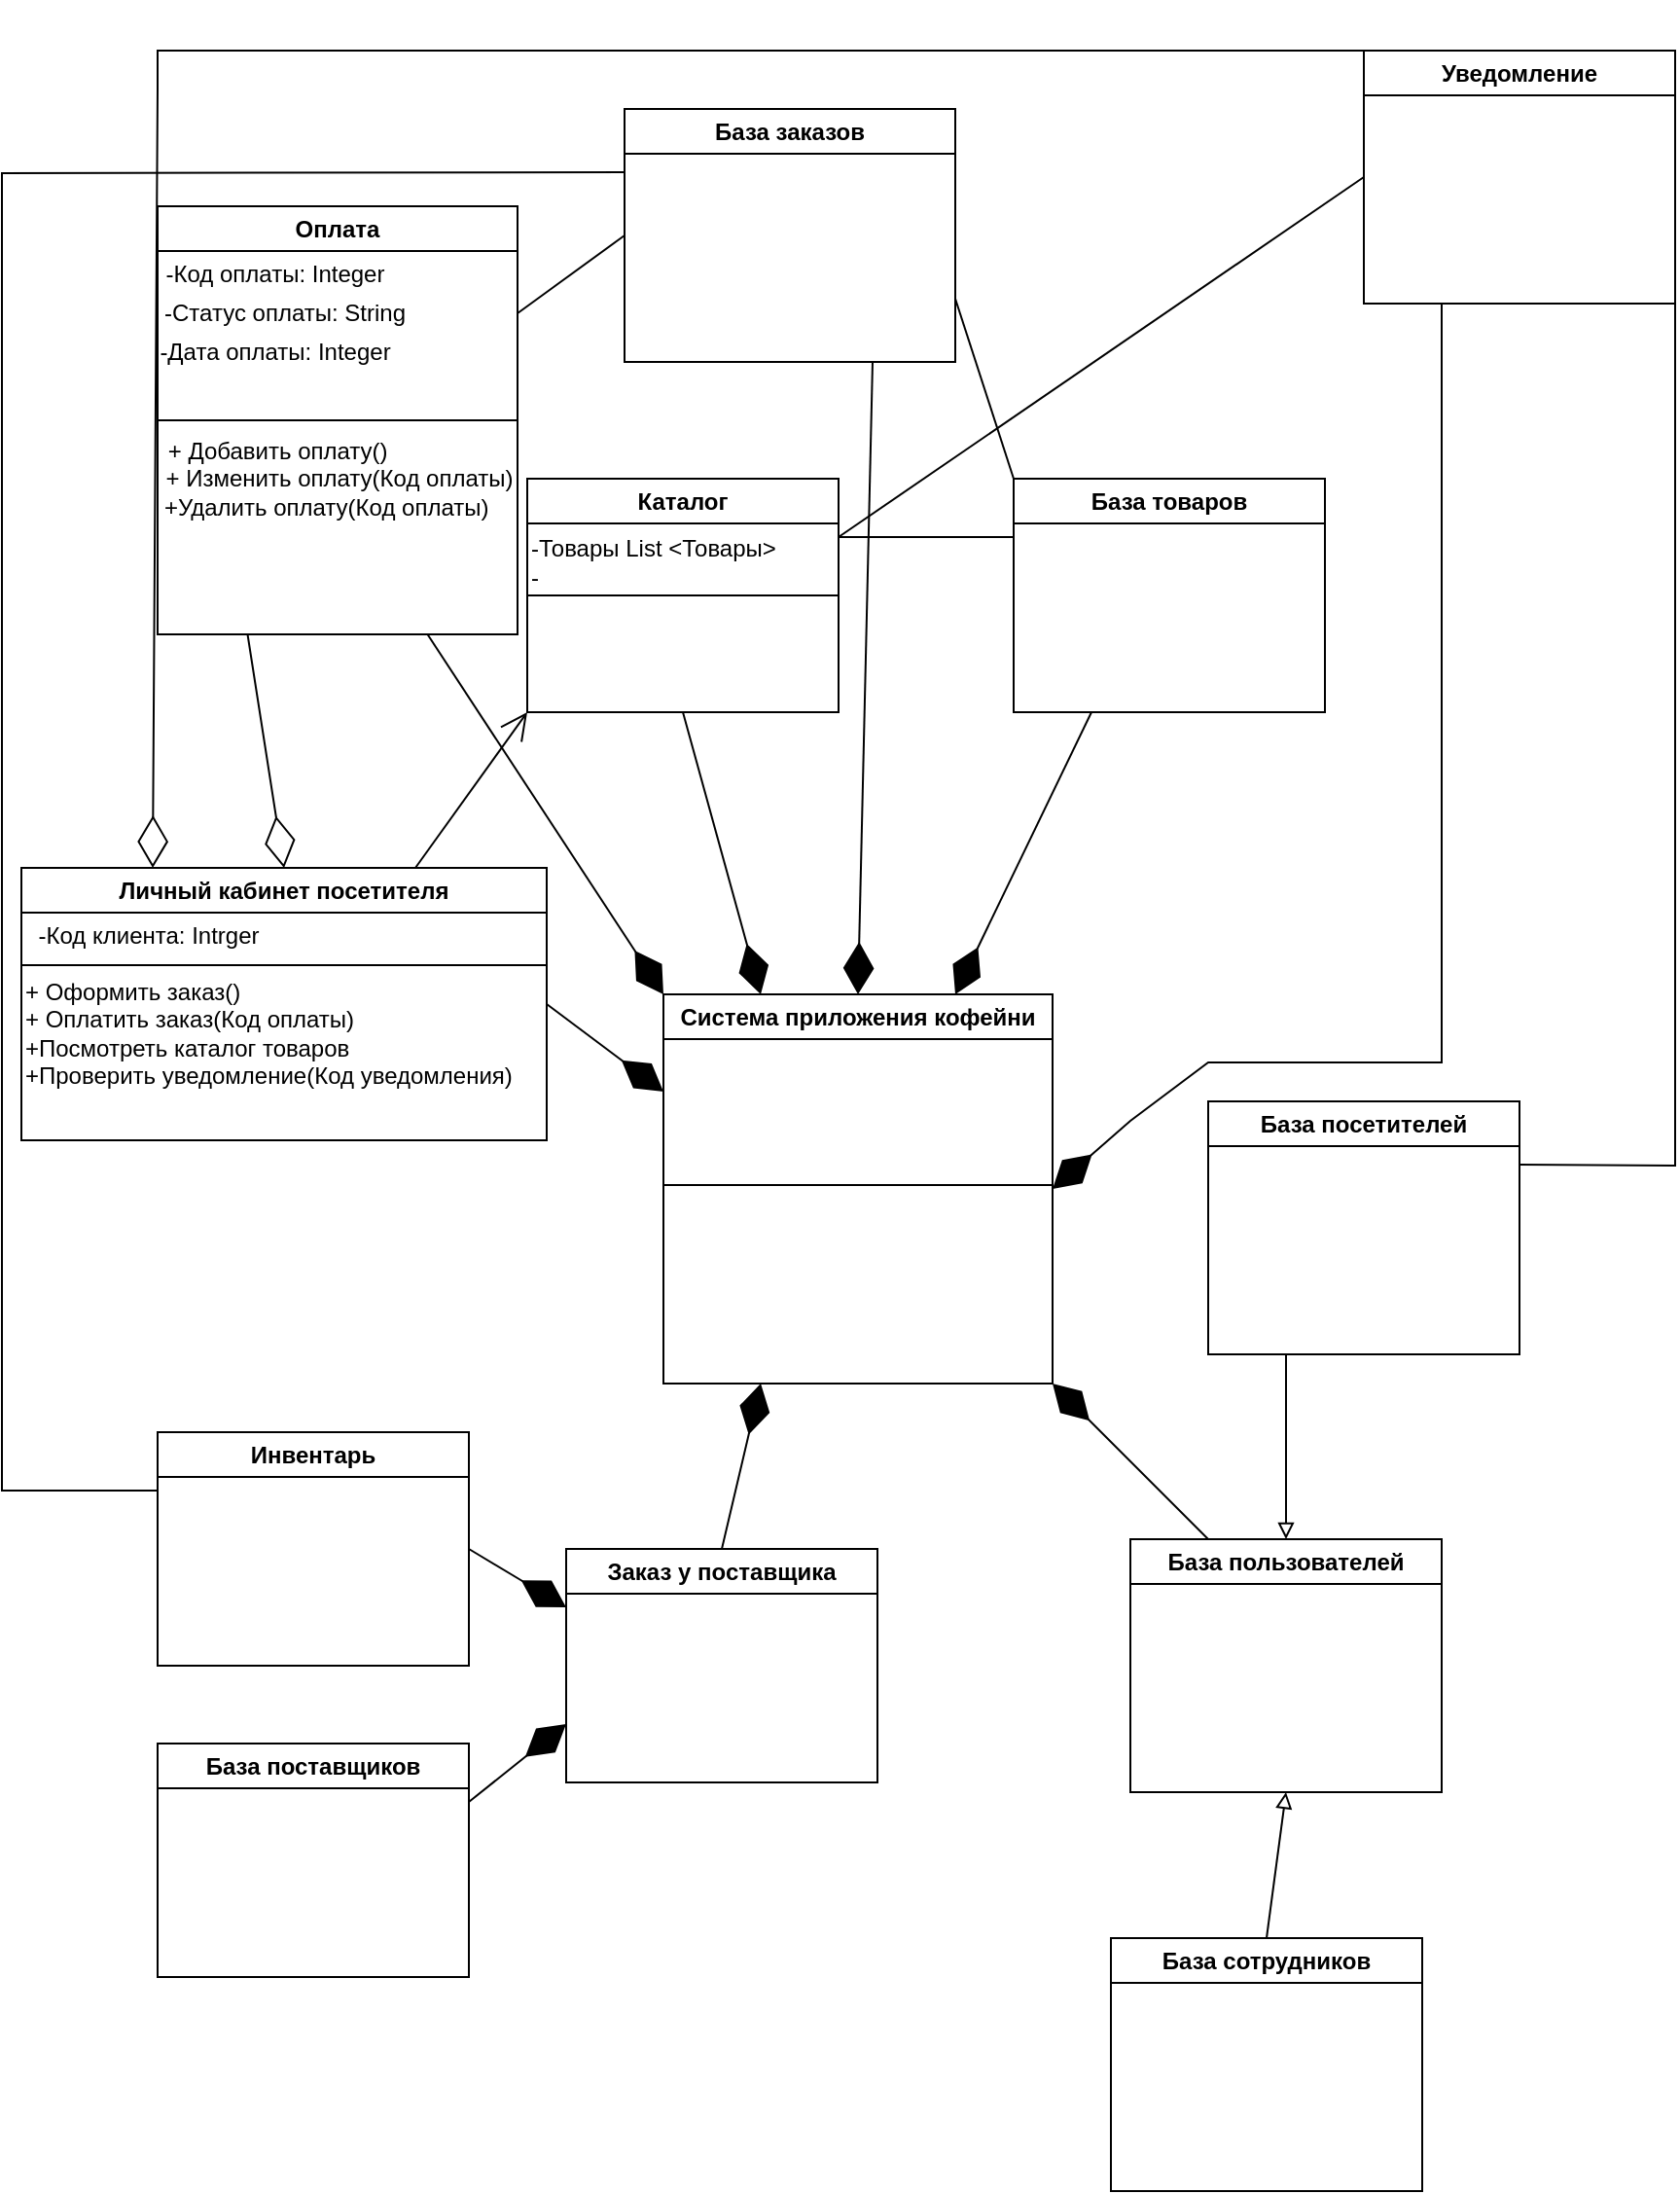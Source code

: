 <mxfile version="26.2.14">
  <diagram name="Страница — 1" id="EunMl4SevoFHpU-XDsfM">
    <mxGraphModel dx="403" dy="1844" grid="1" gridSize="10" guides="1" tooltips="1" connect="1" arrows="1" fold="1" page="1" pageScale="1" pageWidth="827" pageHeight="1169" math="0" shadow="0">
      <root>
        <mxCell id="0" />
        <mxCell id="1" parent="0" />
        <mxCell id="ZKrvtM32GSq0_KtgD34R-1" value="Личный кабинет посетителя" style="swimlane;whiteSpace=wrap;html=1;" vertex="1" parent="1">
          <mxGeometry x="30" y="420" width="270" height="140" as="geometry">
            <mxRectangle x="110" y="260" width="200" height="30" as="alternateBounds" />
          </mxGeometry>
        </mxCell>
        <mxCell id="ZKrvtM32GSq0_KtgD34R-2" value="" style="endArrow=none;html=1;rounded=0;entryX=0;entryY=0.5;entryDx=0;entryDy=0;" edge="1" parent="ZKrvtM32GSq0_KtgD34R-1">
          <mxGeometry width="50" height="50" relative="1" as="geometry">
            <mxPoint x="270" y="50" as="sourcePoint" />
            <mxPoint y="50" as="targetPoint" />
          </mxGeometry>
        </mxCell>
        <mxCell id="ZKrvtM32GSq0_KtgD34R-44" value="-Код клиента: Intrger" style="text;html=1;align=center;verticalAlign=middle;resizable=0;points=[];autosize=1;strokeColor=none;fillColor=none;" vertex="1" parent="ZKrvtM32GSq0_KtgD34R-1">
          <mxGeometry x="-5" y="20" width="140" height="30" as="geometry" />
        </mxCell>
        <mxCell id="ZKrvtM32GSq0_KtgD34R-45" value="+ Оформить заказ()&amp;nbsp; &amp;nbsp; &amp;nbsp; &amp;nbsp; &amp;nbsp; &amp;nbsp; &amp;nbsp; &amp;nbsp; &amp;nbsp;&lt;div&gt;+ Оплатить заказ(Код оплаты)&lt;/div&gt;&lt;div style=&quot;&quot;&gt;+Посмотреть каталог товаров&lt;/div&gt;&lt;div style=&quot;&quot;&gt;+Проверить уведомление(Код уведомления)&lt;/div&gt;" style="text;html=1;align=left;verticalAlign=middle;resizable=0;points=[];autosize=1;strokeColor=none;fillColor=none;" vertex="1" parent="ZKrvtM32GSq0_KtgD34R-1">
          <mxGeometry y="50" width="270" height="70" as="geometry" />
        </mxCell>
        <mxCell id="ZKrvtM32GSq0_KtgD34R-3" value="Оплата" style="swimlane;whiteSpace=wrap;html=1;" vertex="1" parent="1">
          <mxGeometry x="100" y="80" width="185" height="220" as="geometry">
            <mxRectangle x="110" y="260" width="200" height="30" as="alternateBounds" />
          </mxGeometry>
        </mxCell>
        <mxCell id="ZKrvtM32GSq0_KtgD34R-40" value="-Код оплаты: Integer" style="text;html=1;align=center;verticalAlign=middle;resizable=0;points=[];autosize=1;strokeColor=none;fillColor=none;" vertex="1" parent="ZKrvtM32GSq0_KtgD34R-3">
          <mxGeometry x="-10" y="20" width="140" height="30" as="geometry" />
        </mxCell>
        <mxCell id="ZKrvtM32GSq0_KtgD34R-41" value="-Статус оплаты: String" style="text;html=1;align=center;verticalAlign=middle;resizable=0;points=[];autosize=1;strokeColor=none;fillColor=none;" vertex="1" parent="ZKrvtM32GSq0_KtgD34R-3">
          <mxGeometry x="-10" y="40" width="150" height="30" as="geometry" />
        </mxCell>
        <mxCell id="ZKrvtM32GSq0_KtgD34R-42" value="-Дата оплаты: Integer" style="text;html=1;align=center;verticalAlign=middle;resizable=0;points=[];autosize=1;strokeColor=none;fillColor=none;" vertex="1" parent="ZKrvtM32GSq0_KtgD34R-3">
          <mxGeometry x="-10" y="60" width="140" height="30" as="geometry" />
        </mxCell>
        <mxCell id="ZKrvtM32GSq0_KtgD34R-43" value="+ Добавить оплату()&amp;nbsp; &amp;nbsp; &amp;nbsp; &amp;nbsp; &amp;nbsp; &amp;nbsp; &amp;nbsp; &amp;nbsp; &amp;nbsp; &amp;nbsp;&lt;div&gt;+ Изменить оплату(Код оплаты)&lt;/div&gt;&lt;div&gt;+Удалить оплату(Код оплаты)&amp;nbsp; &amp;nbsp;&amp;nbsp;&lt;/div&gt;" style="text;html=1;align=center;verticalAlign=middle;resizable=0;points=[];autosize=1;strokeColor=none;fillColor=none;" vertex="1" parent="ZKrvtM32GSq0_KtgD34R-3">
          <mxGeometry x="-7.5" y="110" width="200" height="60" as="geometry" />
        </mxCell>
        <mxCell id="ZKrvtM32GSq0_KtgD34R-4" value="База заказов" style="swimlane;whiteSpace=wrap;html=1;" vertex="1" parent="1">
          <mxGeometry x="340" y="30" width="170" height="130" as="geometry">
            <mxRectangle x="110" y="260" width="200" height="30" as="alternateBounds" />
          </mxGeometry>
        </mxCell>
        <mxCell id="ZKrvtM32GSq0_KtgD34R-5" value="База посетителей" style="swimlane;whiteSpace=wrap;html=1;" vertex="1" parent="1">
          <mxGeometry x="640" y="540" width="160" height="130" as="geometry">
            <mxRectangle x="110" y="260" width="200" height="30" as="alternateBounds" />
          </mxGeometry>
        </mxCell>
        <mxCell id="ZKrvtM32GSq0_KtgD34R-6" value="База сотрудников" style="swimlane;whiteSpace=wrap;html=1;" vertex="1" parent="1">
          <mxGeometry x="590" y="970" width="160" height="130" as="geometry">
            <mxRectangle x="110" y="260" width="200" height="30" as="alternateBounds" />
          </mxGeometry>
        </mxCell>
        <mxCell id="ZKrvtM32GSq0_KtgD34R-7" value="Система приложения кофейни" style="swimlane;whiteSpace=wrap;html=1;" vertex="1" parent="1">
          <mxGeometry x="360" y="485" width="200" height="200" as="geometry">
            <mxRectangle x="110" y="260" width="200" height="30" as="alternateBounds" />
          </mxGeometry>
        </mxCell>
        <mxCell id="ZKrvtM32GSq0_KtgD34R-38" value="" style="endArrow=none;html=1;rounded=0;entryX=0;entryY=0.5;entryDx=0;entryDy=0;exitX=1;exitY=0.5;exitDx=0;exitDy=0;" edge="1" parent="ZKrvtM32GSq0_KtgD34R-7">
          <mxGeometry width="50" height="50" relative="1" as="geometry">
            <mxPoint x="200" y="98" as="sourcePoint" />
            <mxPoint y="98" as="targetPoint" />
          </mxGeometry>
        </mxCell>
        <mxCell id="ZKrvtM32GSq0_KtgD34R-8" value="База пользователей" style="swimlane;whiteSpace=wrap;html=1;" vertex="1" parent="1">
          <mxGeometry x="600" y="765" width="160" height="130" as="geometry">
            <mxRectangle x="110" y="260" width="200" height="30" as="alternateBounds" />
          </mxGeometry>
        </mxCell>
        <mxCell id="ZKrvtM32GSq0_KtgD34R-9" value="Уведомление" style="swimlane;whiteSpace=wrap;html=1;" vertex="1" parent="1">
          <mxGeometry x="720" width="160" height="130" as="geometry">
            <mxRectangle x="110" y="260" width="200" height="30" as="alternateBounds" />
          </mxGeometry>
        </mxCell>
        <mxCell id="ZKrvtM32GSq0_KtgD34R-10" value="Инвентарь" style="swimlane;whiteSpace=wrap;html=1;" vertex="1" parent="1">
          <mxGeometry x="100" y="710" width="160" height="120" as="geometry">
            <mxRectangle x="110" y="260" width="200" height="30" as="alternateBounds" />
          </mxGeometry>
        </mxCell>
        <mxCell id="ZKrvtM32GSq0_KtgD34R-11" value="База поставщиков" style="swimlane;whiteSpace=wrap;html=1;" vertex="1" parent="1">
          <mxGeometry x="100" y="870" width="160" height="120" as="geometry">
            <mxRectangle x="110" y="260" width="200" height="30" as="alternateBounds" />
          </mxGeometry>
        </mxCell>
        <mxCell id="ZKrvtM32GSq0_KtgD34R-12" value="Заказ у поставщика" style="swimlane;whiteSpace=wrap;html=1;" vertex="1" parent="1">
          <mxGeometry x="310" y="770" width="160" height="120" as="geometry">
            <mxRectangle x="110" y="260" width="200" height="30" as="alternateBounds" />
          </mxGeometry>
        </mxCell>
        <mxCell id="ZKrvtM32GSq0_KtgD34R-13" value="Каталог" style="swimlane;whiteSpace=wrap;html=1;" vertex="1" parent="1">
          <mxGeometry x="290" y="220" width="160" height="120" as="geometry">
            <mxRectangle x="110" y="260" width="200" height="30" as="alternateBounds" />
          </mxGeometry>
        </mxCell>
        <mxCell id="ZKrvtM32GSq0_KtgD34R-49" value="-Товары List &amp;lt;Товары&amp;gt;&lt;div&gt;-&lt;/div&gt;" style="text;html=1;align=left;verticalAlign=middle;resizable=0;points=[];autosize=1;strokeColor=none;fillColor=none;" vertex="1" parent="ZKrvtM32GSq0_KtgD34R-13">
          <mxGeometry y="23" width="150" height="40" as="geometry" />
        </mxCell>
        <mxCell id="ZKrvtM32GSq0_KtgD34R-14" value="База товаров" style="swimlane;whiteSpace=wrap;html=1;" vertex="1" parent="1">
          <mxGeometry x="540" y="220" width="160" height="120" as="geometry">
            <mxRectangle x="110" y="260" width="200" height="30" as="alternateBounds" />
          </mxGeometry>
        </mxCell>
        <mxCell id="ZKrvtM32GSq0_KtgD34R-16" value="" style="endArrow=diamondThin;endFill=1;endSize=24;html=1;rounded=0;exitX=1;exitY=0.5;exitDx=0;exitDy=0;entryX=0;entryY=0.25;entryDx=0;entryDy=0;" edge="1" parent="1" source="ZKrvtM32GSq0_KtgD34R-1" target="ZKrvtM32GSq0_KtgD34R-7">
          <mxGeometry width="160" relative="1" as="geometry">
            <mxPoint x="270" y="520" as="sourcePoint" />
            <mxPoint x="430" y="520" as="targetPoint" />
          </mxGeometry>
        </mxCell>
        <mxCell id="ZKrvtM32GSq0_KtgD34R-17" value="" style="endArrow=diamondThin;endFill=1;endSize=24;html=1;rounded=0;exitX=0.5;exitY=1;exitDx=0;exitDy=0;entryX=0.25;entryY=0;entryDx=0;entryDy=0;" edge="1" parent="1" source="ZKrvtM32GSq0_KtgD34R-13" target="ZKrvtM32GSq0_KtgD34R-7">
          <mxGeometry width="160" relative="1" as="geometry">
            <mxPoint x="260" y="500" as="sourcePoint" />
            <mxPoint x="370" y="545" as="targetPoint" />
          </mxGeometry>
        </mxCell>
        <mxCell id="ZKrvtM32GSq0_KtgD34R-18" value="" style="endArrow=diamondThin;endFill=1;endSize=24;html=1;rounded=0;exitX=0.75;exitY=1;exitDx=0;exitDy=0;entryX=0;entryY=0;entryDx=0;entryDy=0;" edge="1" parent="1" source="ZKrvtM32GSq0_KtgD34R-3" target="ZKrvtM32GSq0_KtgD34R-7">
          <mxGeometry width="160" relative="1" as="geometry">
            <mxPoint x="420" y="350" as="sourcePoint" />
            <mxPoint x="410" y="480" as="targetPoint" />
          </mxGeometry>
        </mxCell>
        <mxCell id="ZKrvtM32GSq0_KtgD34R-19" value="" style="endArrow=diamondThin;endFill=1;endSize=24;html=1;rounded=0;exitX=0.25;exitY=1;exitDx=0;exitDy=0;entryX=0.75;entryY=0;entryDx=0;entryDy=0;" edge="1" parent="1" source="ZKrvtM32GSq0_KtgD34R-14" target="ZKrvtM32GSq0_KtgD34R-7">
          <mxGeometry width="160" relative="1" as="geometry">
            <mxPoint x="420" y="350" as="sourcePoint" />
            <mxPoint x="420" y="495" as="targetPoint" />
          </mxGeometry>
        </mxCell>
        <mxCell id="ZKrvtM32GSq0_KtgD34R-20" value="" style="endArrow=diamondThin;endFill=1;endSize=24;html=1;rounded=0;exitX=0.75;exitY=1;exitDx=0;exitDy=0;entryX=0.5;entryY=0;entryDx=0;entryDy=0;" edge="1" parent="1" source="ZKrvtM32GSq0_KtgD34R-4" target="ZKrvtM32GSq0_KtgD34R-7">
          <mxGeometry width="160" relative="1" as="geometry">
            <mxPoint x="560" y="350" as="sourcePoint" />
            <mxPoint x="440" y="480" as="targetPoint" />
          </mxGeometry>
        </mxCell>
        <mxCell id="ZKrvtM32GSq0_KtgD34R-21" value="" style="endArrow=diamondThin;endFill=1;endSize=24;html=1;rounded=0;exitX=0.25;exitY=1;exitDx=0;exitDy=0;entryX=1;entryY=0.5;entryDx=0;entryDy=0;" edge="1" parent="1" source="ZKrvtM32GSq0_KtgD34R-9" target="ZKrvtM32GSq0_KtgD34R-7">
          <mxGeometry width="160" relative="1" as="geometry">
            <mxPoint x="710" y="350" as="sourcePoint" />
            <mxPoint x="570" y="495" as="targetPoint" />
            <Array as="points">
              <mxPoint x="760" y="520" />
              <mxPoint x="640" y="520" />
              <mxPoint x="600" y="550" />
            </Array>
          </mxGeometry>
        </mxCell>
        <mxCell id="ZKrvtM32GSq0_KtgD34R-22" value="" style="endArrow=diamondThin;endFill=1;endSize=24;html=1;rounded=0;exitX=0.25;exitY=0;exitDx=0;exitDy=0;entryX=1;entryY=1;entryDx=0;entryDy=0;" edge="1" parent="1" source="ZKrvtM32GSq0_KtgD34R-8" target="ZKrvtM32GSq0_KtgD34R-7">
          <mxGeometry width="160" relative="1" as="geometry">
            <mxPoint x="710" y="350" as="sourcePoint" />
            <mxPoint x="570" y="495" as="targetPoint" />
          </mxGeometry>
        </mxCell>
        <mxCell id="ZKrvtM32GSq0_KtgD34R-23" value="" style="endArrow=diamondThin;endFill=1;endSize=24;html=1;rounded=0;exitX=0.5;exitY=0;exitDx=0;exitDy=0;entryX=0.25;entryY=1;entryDx=0;entryDy=0;" edge="1" parent="1" source="ZKrvtM32GSq0_KtgD34R-12" target="ZKrvtM32GSq0_KtgD34R-7">
          <mxGeometry width="160" relative="1" as="geometry">
            <mxPoint x="650" y="775" as="sourcePoint" />
            <mxPoint x="570" y="695" as="targetPoint" />
          </mxGeometry>
        </mxCell>
        <mxCell id="ZKrvtM32GSq0_KtgD34R-24" value="" style="endArrow=diamondThin;endFill=1;endSize=24;html=1;rounded=0;exitX=1;exitY=0.5;exitDx=0;exitDy=0;entryX=0;entryY=0.25;entryDx=0;entryDy=0;" edge="1" parent="1" source="ZKrvtM32GSq0_KtgD34R-10" target="ZKrvtM32GSq0_KtgD34R-12">
          <mxGeometry width="160" relative="1" as="geometry">
            <mxPoint x="400" y="780" as="sourcePoint" />
            <mxPoint x="420" y="695" as="targetPoint" />
          </mxGeometry>
        </mxCell>
        <mxCell id="ZKrvtM32GSq0_KtgD34R-25" value="" style="endArrow=diamondThin;endFill=1;endSize=24;html=1;rounded=0;exitX=1;exitY=0.25;exitDx=0;exitDy=0;entryX=0;entryY=0.75;entryDx=0;entryDy=0;" edge="1" parent="1" source="ZKrvtM32GSq0_KtgD34R-11" target="ZKrvtM32GSq0_KtgD34R-12">
          <mxGeometry width="160" relative="1" as="geometry">
            <mxPoint x="270" y="780" as="sourcePoint" />
            <mxPoint x="320" y="810" as="targetPoint" />
          </mxGeometry>
        </mxCell>
        <mxCell id="ZKrvtM32GSq0_KtgD34R-26" value="" style="endArrow=block;html=1;rounded=0;endFill=0;exitX=0.25;exitY=1;exitDx=0;exitDy=0;entryX=0.5;entryY=0;entryDx=0;entryDy=0;" edge="1" parent="1" source="ZKrvtM32GSq0_KtgD34R-5" target="ZKrvtM32GSq0_KtgD34R-8">
          <mxGeometry width="50" height="50" relative="1" as="geometry">
            <mxPoint x="630" y="480" as="sourcePoint" />
            <mxPoint x="710" y="450" as="targetPoint" />
          </mxGeometry>
        </mxCell>
        <mxCell id="ZKrvtM32GSq0_KtgD34R-27" value="" style="endArrow=block;html=1;rounded=0;endFill=0;entryX=0.5;entryY=1;entryDx=0;entryDy=0;exitX=0.5;exitY=0;exitDx=0;exitDy=0;" edge="1" parent="1" source="ZKrvtM32GSq0_KtgD34R-6" target="ZKrvtM32GSq0_KtgD34R-8">
          <mxGeometry width="50" height="50" relative="1" as="geometry">
            <mxPoint x="650" y="950" as="sourcePoint" />
            <mxPoint x="690" y="775" as="targetPoint" />
          </mxGeometry>
        </mxCell>
        <mxCell id="ZKrvtM32GSq0_KtgD34R-28" value="" style="endArrow=diamondThin;endFill=0;endSize=24;html=1;rounded=0;exitX=0;exitY=0;exitDx=0;exitDy=0;entryX=0.25;entryY=0;entryDx=0;entryDy=0;" edge="1" parent="1" source="ZKrvtM32GSq0_KtgD34R-9" target="ZKrvtM32GSq0_KtgD34R-1">
          <mxGeometry width="160" relative="1" as="geometry">
            <mxPoint x="235" y="320" as="sourcePoint" />
            <mxPoint x="370" y="495" as="targetPoint" />
            <Array as="points">
              <mxPoint x="670" />
              <mxPoint x="390" />
              <mxPoint x="100" />
              <mxPoint x="100" y="20" />
            </Array>
          </mxGeometry>
        </mxCell>
        <mxCell id="ZKrvtM32GSq0_KtgD34R-29" value="" style="endArrow=diamondThin;endFill=0;endSize=24;html=1;rounded=0;exitX=0.25;exitY=1;exitDx=0;exitDy=0;entryX=0.5;entryY=0;entryDx=0;entryDy=0;" edge="1" parent="1" source="ZKrvtM32GSq0_KtgD34R-3" target="ZKrvtM32GSq0_KtgD34R-1">
          <mxGeometry width="160" relative="1" as="geometry">
            <mxPoint x="640" y="30" as="sourcePoint" />
            <mxPoint x="110" y="400" as="targetPoint" />
            <Array as="points" />
          </mxGeometry>
        </mxCell>
        <mxCell id="ZKrvtM32GSq0_KtgD34R-31" value="" style="endArrow=open;endFill=1;endSize=12;html=1;rounded=0;exitX=0.75;exitY=0;exitDx=0;exitDy=0;entryX=0;entryY=1;entryDx=0;entryDy=0;" edge="1" parent="1" source="ZKrvtM32GSq0_KtgD34R-1" target="ZKrvtM32GSq0_KtgD34R-13">
          <mxGeometry width="160" relative="1" as="geometry">
            <mxPoint x="240" y="450" as="sourcePoint" />
            <mxPoint x="400" y="450" as="targetPoint" />
          </mxGeometry>
        </mxCell>
        <mxCell id="ZKrvtM32GSq0_KtgD34R-32" value="" style="endArrow=none;html=1;rounded=0;exitX=1;exitY=0.25;exitDx=0;exitDy=0;entryX=0;entryY=0.25;entryDx=0;entryDy=0;" edge="1" parent="1" source="ZKrvtM32GSq0_KtgD34R-13" target="ZKrvtM32GSq0_KtgD34R-14">
          <mxGeometry width="50" height="50" relative="1" as="geometry">
            <mxPoint x="480" y="350" as="sourcePoint" />
            <mxPoint x="530" y="300" as="targetPoint" />
          </mxGeometry>
        </mxCell>
        <mxCell id="ZKrvtM32GSq0_KtgD34R-33" value="" style="endArrow=none;html=1;rounded=0;exitX=1;exitY=0.25;exitDx=0;exitDy=0;entryX=0;entryY=0.5;entryDx=0;entryDy=0;" edge="1" parent="1" source="ZKrvtM32GSq0_KtgD34R-13" target="ZKrvtM32GSq0_KtgD34R-9">
          <mxGeometry width="50" height="50" relative="1" as="geometry">
            <mxPoint x="450" y="250" as="sourcePoint" />
            <mxPoint x="670" y="260" as="targetPoint" />
          </mxGeometry>
        </mxCell>
        <mxCell id="ZKrvtM32GSq0_KtgD34R-34" value="" style="endArrow=none;html=1;rounded=0;exitX=0;exitY=0.25;exitDx=0;exitDy=0;entryX=0;entryY=0.25;entryDx=0;entryDy=0;" edge="1" parent="1" source="ZKrvtM32GSq0_KtgD34R-10" target="ZKrvtM32GSq0_KtgD34R-4">
          <mxGeometry width="50" height="50" relative="1" as="geometry">
            <mxPoint x="450" y="250" as="sourcePoint" />
            <mxPoint x="640" y="95" as="targetPoint" />
            <Array as="points">
              <mxPoint x="20" y="740" />
              <mxPoint x="20" y="63" />
            </Array>
          </mxGeometry>
        </mxCell>
        <mxCell id="ZKrvtM32GSq0_KtgD34R-35" value="" style="endArrow=none;html=1;rounded=0;exitX=1;exitY=0.75;exitDx=0;exitDy=0;entryX=1;entryY=0.25;entryDx=0;entryDy=0;" edge="1" parent="1" source="ZKrvtM32GSq0_KtgD34R-9" target="ZKrvtM32GSq0_KtgD34R-5">
          <mxGeometry width="50" height="50" relative="1" as="geometry">
            <mxPoint x="450" y="250" as="sourcePoint" />
            <mxPoint x="670" y="260" as="targetPoint" />
            <Array as="points">
              <mxPoint x="880" y="120" />
              <mxPoint x="880" y="573" />
            </Array>
          </mxGeometry>
        </mxCell>
        <mxCell id="ZKrvtM32GSq0_KtgD34R-36" value="" style="endArrow=none;html=1;rounded=0;exitX=1;exitY=0.25;exitDx=0;exitDy=0;entryX=0;entryY=0.5;entryDx=0;entryDy=0;" edge="1" parent="1" source="ZKrvtM32GSq0_KtgD34R-3" target="ZKrvtM32GSq0_KtgD34R-4">
          <mxGeometry width="50" height="50" relative="1" as="geometry">
            <mxPoint x="450" y="250" as="sourcePoint" />
            <mxPoint x="640" y="95" as="targetPoint" />
          </mxGeometry>
        </mxCell>
        <mxCell id="ZKrvtM32GSq0_KtgD34R-37" value="" style="endArrow=none;html=1;rounded=0;exitX=0;exitY=0;exitDx=0;exitDy=0;entryX=1;entryY=0.75;entryDx=0;entryDy=0;" edge="1" parent="1" source="ZKrvtM32GSq0_KtgD34R-14" target="ZKrvtM32GSq0_KtgD34R-4">
          <mxGeometry width="50" height="50" relative="1" as="geometry">
            <mxPoint x="235" y="180" as="sourcePoint" />
            <mxPoint x="350" y="105" as="targetPoint" />
          </mxGeometry>
        </mxCell>
        <mxCell id="ZKrvtM32GSq0_KtgD34R-39" value="" style="endArrow=none;html=1;rounded=0;entryX=0;entryY=0.5;entryDx=0;entryDy=0;exitX=1;exitY=0.5;exitDx=0;exitDy=0;" edge="1" parent="1" source="ZKrvtM32GSq0_KtgD34R-3" target="ZKrvtM32GSq0_KtgD34R-3">
          <mxGeometry width="50" height="50" relative="1" as="geometry">
            <mxPoint x="250" y="210" as="sourcePoint" />
            <mxPoint x="110" y="210" as="targetPoint" />
          </mxGeometry>
        </mxCell>
        <mxCell id="ZKrvtM32GSq0_KtgD34R-47" value="" style="endArrow=none;html=1;rounded=0;entryX=0;entryY=0.5;entryDx=0;entryDy=0;exitX=1;exitY=0.5;exitDx=0;exitDy=0;" edge="1" parent="1" source="ZKrvtM32GSq0_KtgD34R-13" target="ZKrvtM32GSq0_KtgD34R-13">
          <mxGeometry width="50" height="50" relative="1" as="geometry">
            <mxPoint x="295" y="200" as="sourcePoint" />
            <mxPoint x="110" y="200" as="targetPoint" />
          </mxGeometry>
        </mxCell>
      </root>
    </mxGraphModel>
  </diagram>
</mxfile>
